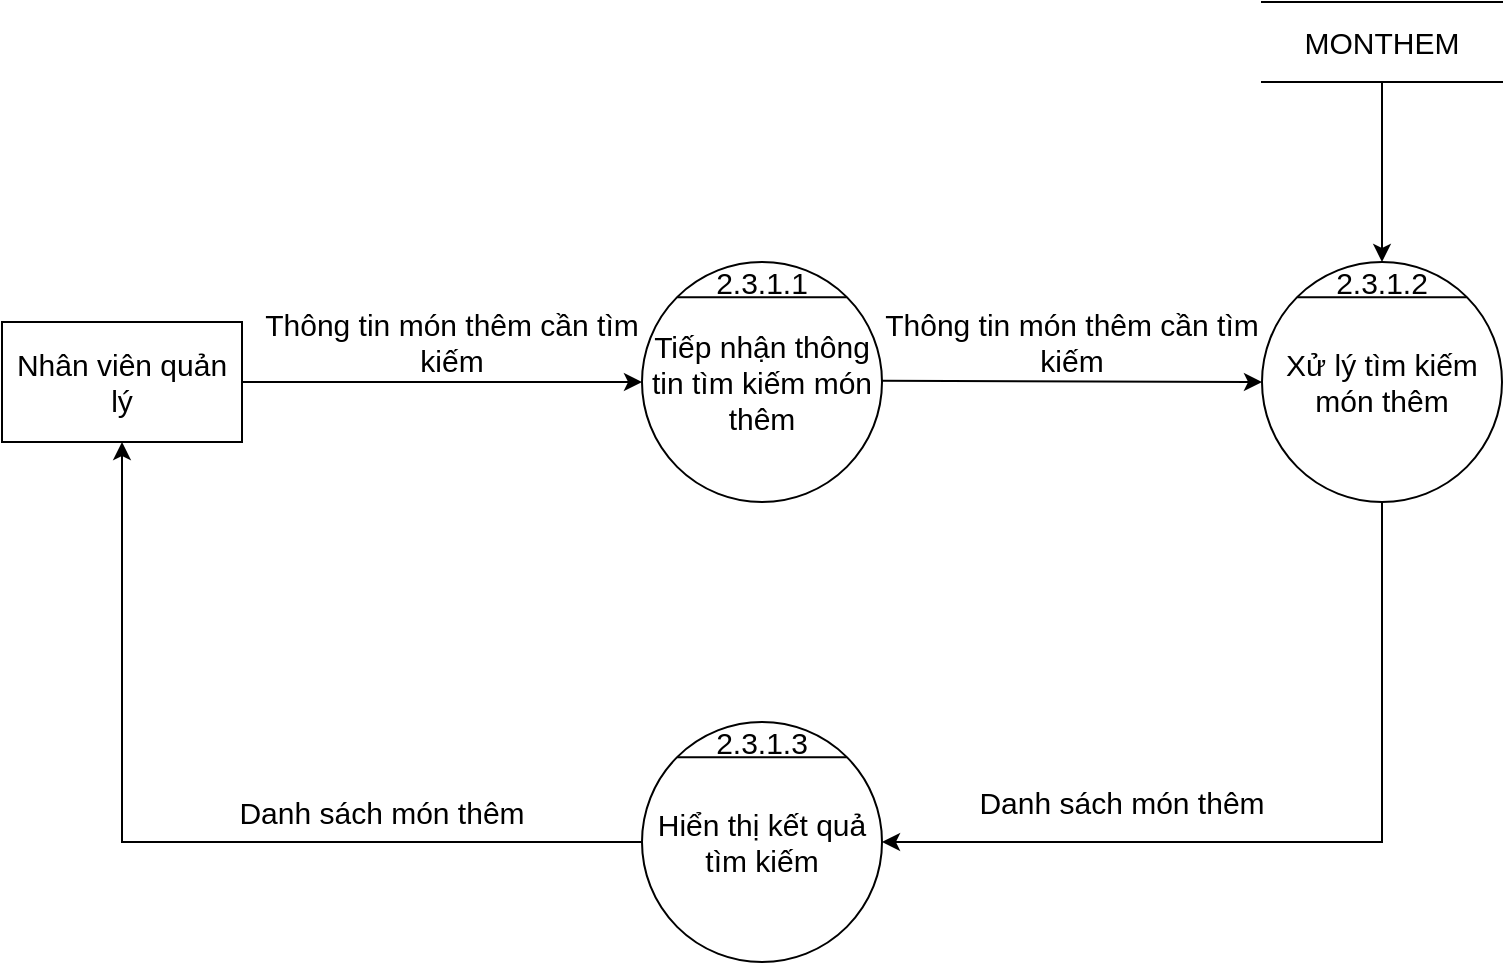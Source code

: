 <mxfile version="16.4.11" type="device"><diagram id="fExc84PNES1SlWi4WKmU" name="Page-1"><mxGraphModel dx="1888" dy="641" grid="1" gridSize="10" guides="1" tooltips="1" connect="1" arrows="1" fold="1" page="1" pageScale="1" pageWidth="850" pageHeight="1100" math="0" shadow="0"><root><mxCell id="0"/><mxCell id="1" parent="0"/><mxCell id="dd8wH0SEKtv-vHzTX2aM-1" value="Tiếp nhận thông tin tìm kiếm món thêm" style="ellipse;whiteSpace=wrap;html=1;aspect=fixed;fontSize=15;" vertex="1" parent="1"><mxGeometry x="200" y="330" width="120" height="120" as="geometry"/></mxCell><mxCell id="dd8wH0SEKtv-vHzTX2aM-2" value="" style="endArrow=none;html=1;rounded=0;exitX=0;exitY=0;exitDx=0;exitDy=0;entryX=1;entryY=0;entryDx=0;entryDy=0;fontSize=15;" edge="1" parent="1" source="dd8wH0SEKtv-vHzTX2aM-1" target="dd8wH0SEKtv-vHzTX2aM-1"><mxGeometry width="50" height="50" relative="1" as="geometry"><mxPoint x="480" y="370" as="sourcePoint"/><mxPoint x="530" y="320" as="targetPoint"/></mxGeometry></mxCell><mxCell id="dd8wH0SEKtv-vHzTX2aM-3" value="2.3.1.1" style="text;html=1;strokeColor=none;fillColor=none;align=center;verticalAlign=middle;whiteSpace=wrap;rounded=0;fontSize=15;" vertex="1" parent="1"><mxGeometry x="240" y="330" width="40" height="20" as="geometry"/></mxCell><mxCell id="dd8wH0SEKtv-vHzTX2aM-4" value="Nhân viên quản lý" style="rounded=0;whiteSpace=wrap;html=1;fontSize=15;" vertex="1" parent="1"><mxGeometry x="-120" y="360" width="120" height="60" as="geometry"/></mxCell><mxCell id="dd8wH0SEKtv-vHzTX2aM-5" value="" style="endArrow=classic;html=1;rounded=0;exitX=1;exitY=0.5;exitDx=0;exitDy=0;entryX=0;entryY=0.5;entryDx=0;entryDy=0;fontSize=15;" edge="1" parent="1" source="dd8wH0SEKtv-vHzTX2aM-4" target="dd8wH0SEKtv-vHzTX2aM-1"><mxGeometry width="50" height="50" relative="1" as="geometry"><mxPoint x="150" y="410" as="sourcePoint"/><mxPoint x="200" y="360" as="targetPoint"/></mxGeometry></mxCell><mxCell id="dd8wH0SEKtv-vHzTX2aM-6" value="" style="endArrow=classic;html=1;rounded=0;exitX=1;exitY=0.5;exitDx=0;exitDy=0;fontSize=15;entryX=0;entryY=0.5;entryDx=0;entryDy=0;" edge="1" parent="1" target="dd8wH0SEKtv-vHzTX2aM-7"><mxGeometry width="50" height="50" relative="1" as="geometry"><mxPoint x="320" y="389.41" as="sourcePoint"/><mxPoint x="440" y="389" as="targetPoint"/></mxGeometry></mxCell><mxCell id="dd8wH0SEKtv-vHzTX2aM-7" value="Xử lý tìm kiếm món thêm" style="ellipse;whiteSpace=wrap;html=1;aspect=fixed;fontSize=15;" vertex="1" parent="1"><mxGeometry x="510" y="330" width="120" height="120" as="geometry"/></mxCell><mxCell id="dd8wH0SEKtv-vHzTX2aM-8" value="" style="endArrow=none;html=1;rounded=0;exitX=0;exitY=0;exitDx=0;exitDy=0;entryX=1;entryY=0;entryDx=0;entryDy=0;fontSize=15;" edge="1" parent="1" source="dd8wH0SEKtv-vHzTX2aM-7" target="dd8wH0SEKtv-vHzTX2aM-7"><mxGeometry width="50" height="50" relative="1" as="geometry"><mxPoint x="730" y="370" as="sourcePoint"/><mxPoint x="780" y="320" as="targetPoint"/></mxGeometry></mxCell><mxCell id="dd8wH0SEKtv-vHzTX2aM-9" value="2.3.1.2" style="text;html=1;strokeColor=none;fillColor=none;align=center;verticalAlign=middle;whiteSpace=wrap;rounded=0;fontSize=15;" vertex="1" parent="1"><mxGeometry x="550" y="330" width="40" height="20" as="geometry"/></mxCell><mxCell id="dd8wH0SEKtv-vHzTX2aM-10" value="Hiển thị kết quả tìm kiếm" style="ellipse;whiteSpace=wrap;html=1;aspect=fixed;fontSize=15;" vertex="1" parent="1"><mxGeometry x="200" y="560" width="120" height="120" as="geometry"/></mxCell><mxCell id="dd8wH0SEKtv-vHzTX2aM-11" value="" style="endArrow=none;html=1;rounded=0;exitX=0;exitY=0;exitDx=0;exitDy=0;entryX=1;entryY=0;entryDx=0;entryDy=0;fontSize=15;" edge="1" parent="1" source="dd8wH0SEKtv-vHzTX2aM-10" target="dd8wH0SEKtv-vHzTX2aM-10"><mxGeometry width="50" height="50" relative="1" as="geometry"><mxPoint x="245" y="790" as="sourcePoint"/><mxPoint x="295" y="740" as="targetPoint"/></mxGeometry></mxCell><mxCell id="dd8wH0SEKtv-vHzTX2aM-12" value="2.3.1.3" style="text;html=1;strokeColor=none;fillColor=none;align=center;verticalAlign=middle;whiteSpace=wrap;rounded=0;fontSize=15;" vertex="1" parent="1"><mxGeometry x="240" y="560" width="40" height="20" as="geometry"/></mxCell><mxCell id="dd8wH0SEKtv-vHzTX2aM-13" value="Thông tin món thêm cần tìm kiếm" style="text;html=1;strokeColor=none;fillColor=none;align=center;verticalAlign=middle;whiteSpace=wrap;rounded=0;fontSize=15;" vertex="1" parent="1"><mxGeometry x="10" y="350" width="190" height="40" as="geometry"/></mxCell><mxCell id="dd8wH0SEKtv-vHzTX2aM-14" value="Thông tin món thêm cần tìm kiếm" style="text;html=1;strokeColor=none;fillColor=none;align=center;verticalAlign=middle;whiteSpace=wrap;rounded=0;fontSize=15;" vertex="1" parent="1"><mxGeometry x="320" y="350" width="190" height="40" as="geometry"/></mxCell><mxCell id="dd8wH0SEKtv-vHzTX2aM-15" value="MONTHEM" style="shape=partialRectangle;whiteSpace=wrap;html=1;left=0;right=0;fillColor=none;fontSize=15;" vertex="1" parent="1"><mxGeometry x="510" y="200" width="120" height="40" as="geometry"/></mxCell><mxCell id="dd8wH0SEKtv-vHzTX2aM-16" value="" style="endArrow=classic;html=1;rounded=0;fontSize=15;exitX=0.5;exitY=1;exitDx=0;exitDy=0;entryX=0.5;entryY=0;entryDx=0;entryDy=0;" edge="1" parent="1" source="dd8wH0SEKtv-vHzTX2aM-15" target="dd8wH0SEKtv-vHzTX2aM-9"><mxGeometry width="50" height="50" relative="1" as="geometry"><mxPoint x="290" y="490" as="sourcePoint"/><mxPoint x="340" y="440" as="targetPoint"/></mxGeometry></mxCell><mxCell id="dd8wH0SEKtv-vHzTX2aM-17" value="" style="edgeStyle=segmentEdgeStyle;endArrow=classic;html=1;rounded=0;fontSize=15;exitX=0.5;exitY=1;exitDx=0;exitDy=0;entryX=1;entryY=0.5;entryDx=0;entryDy=0;" edge="1" parent="1" source="dd8wH0SEKtv-vHzTX2aM-7" target="dd8wH0SEKtv-vHzTX2aM-10"><mxGeometry width="50" height="50" relative="1" as="geometry"><mxPoint x="290" y="600" as="sourcePoint"/><mxPoint x="340" y="550" as="targetPoint"/><Array as="points"><mxPoint x="570" y="620"/></Array></mxGeometry></mxCell><mxCell id="dd8wH0SEKtv-vHzTX2aM-18" value="Danh sách món thêm" style="text;html=1;strokeColor=none;fillColor=none;align=center;verticalAlign=middle;whiteSpace=wrap;rounded=0;fontSize=15;" vertex="1" parent="1"><mxGeometry x="340" y="580" width="200" height="40" as="geometry"/></mxCell><mxCell id="dd8wH0SEKtv-vHzTX2aM-19" value="" style="edgeStyle=segmentEdgeStyle;endArrow=classic;html=1;rounded=0;fontSize=15;exitX=0;exitY=0.5;exitDx=0;exitDy=0;entryX=0.5;entryY=1;entryDx=0;entryDy=0;" edge="1" parent="1" source="dd8wH0SEKtv-vHzTX2aM-10" target="dd8wH0SEKtv-vHzTX2aM-4"><mxGeometry width="50" height="50" relative="1" as="geometry"><mxPoint x="290" y="700" as="sourcePoint"/><mxPoint x="340" y="650" as="targetPoint"/></mxGeometry></mxCell><mxCell id="dd8wH0SEKtv-vHzTX2aM-20" value="Danh sách món thêm" style="text;html=1;strokeColor=none;fillColor=none;align=center;verticalAlign=middle;whiteSpace=wrap;rounded=0;fontSize=15;" vertex="1" parent="1"><mxGeometry x="-30" y="580" width="200" height="50" as="geometry"/></mxCell></root></mxGraphModel></diagram></mxfile>